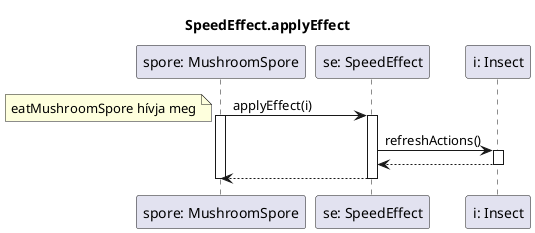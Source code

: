 @startuml SpeedEffect
title SpeedEffect.applyEffect

participant "spore: MushroomSpore" as spore
participant "se: SpeedEffect" as effect
participant "i: Insect" as insect

spore -> effect : applyEffect(i)
note left: eatMushroomSpore hívja meg
activate spore
activate effect

effect->insect: refreshActions()
activate insect

effect<--insect
deactivate insect

spore <--effect
deactivate effect
deactivate spore

@enduml